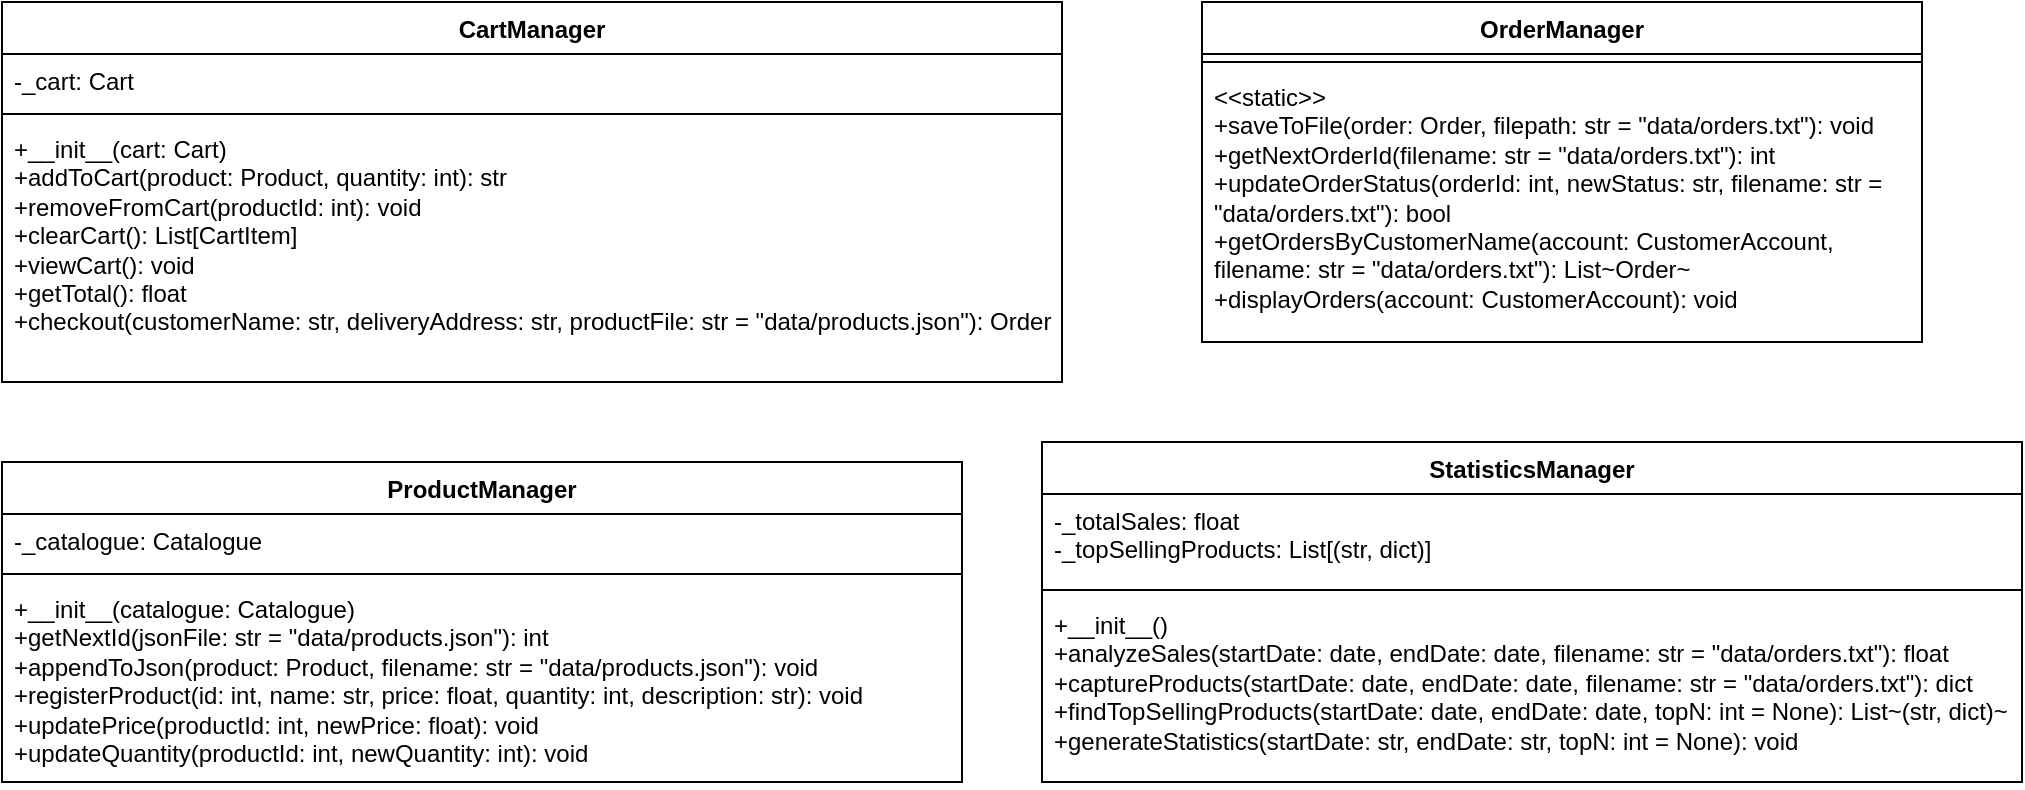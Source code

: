<mxfile version="27.1.4">
  <diagram name="Page-1" id="TML7WdJ68H3W0_PpBcYC">
    <mxGraphModel dx="1042" dy="596" grid="1" gridSize="10" guides="1" tooltips="1" connect="1" arrows="1" fold="1" page="1" pageScale="1" pageWidth="3300" pageHeight="4681" math="0" shadow="0">
      <root>
        <mxCell id="0" />
        <mxCell id="1" parent="0" />
        <mxCell id="qC0tIIis6tYWMkDZhxtg-1" value="CartManager" style="swimlane;fontStyle=1;align=center;verticalAlign=top;childLayout=stackLayout;horizontal=1;startSize=26;horizontalStack=0;resizeParent=1;resizeParentMax=0;resizeLast=0;collapsible=1;marginBottom=0;whiteSpace=wrap;html=1;" vertex="1" parent="1">
          <mxGeometry x="10" y="170" width="530" height="190" as="geometry" />
        </mxCell>
        <mxCell id="qC0tIIis6tYWMkDZhxtg-2" value="-_cart: Cart" style="text;strokeColor=none;fillColor=none;align=left;verticalAlign=top;spacingLeft=4;spacingRight=4;overflow=hidden;rotatable=0;points=[[0,0.5],[1,0.5]];portConstraint=eastwest;whiteSpace=wrap;html=1;" vertex="1" parent="qC0tIIis6tYWMkDZhxtg-1">
          <mxGeometry y="26" width="530" height="26" as="geometry" />
        </mxCell>
        <mxCell id="qC0tIIis6tYWMkDZhxtg-3" value="" style="line;strokeWidth=1;fillColor=none;align=left;verticalAlign=middle;spacingTop=-1;spacingLeft=3;spacingRight=3;rotatable=0;labelPosition=right;points=[];portConstraint=eastwest;strokeColor=inherit;" vertex="1" parent="qC0tIIis6tYWMkDZhxtg-1">
          <mxGeometry y="52" width="530" height="8" as="geometry" />
        </mxCell>
        <mxCell id="qC0tIIis6tYWMkDZhxtg-4" value="&lt;div&gt;+__init__(cart: Cart)&lt;/div&gt;&lt;div&gt;+addToCart(product: Product, quantity: int): str&lt;/div&gt;&lt;div&gt;+removeFromCart(productId: int): void&lt;/div&gt;&lt;div&gt;+clearCart(): List[CartItem]&lt;/div&gt;&lt;div&gt;+viewCart(): void&lt;/div&gt;&lt;div&gt;+getTotal(): float&lt;/div&gt;&lt;div&gt;+checkout(customerName: str, deliveryAddress: str, productFile: str = &quot;data/products.json&quot;): Order&lt;/div&gt;" style="text;strokeColor=none;fillColor=none;align=left;verticalAlign=top;spacingLeft=4;spacingRight=4;overflow=hidden;rotatable=0;points=[[0,0.5],[1,0.5]];portConstraint=eastwest;whiteSpace=wrap;html=1;" vertex="1" parent="qC0tIIis6tYWMkDZhxtg-1">
          <mxGeometry y="60" width="530" height="130" as="geometry" />
        </mxCell>
        <mxCell id="qC0tIIis6tYWMkDZhxtg-5" value="StatisticsManager" style="swimlane;fontStyle=1;align=center;verticalAlign=top;childLayout=stackLayout;horizontal=1;startSize=26;horizontalStack=0;resizeParent=1;resizeParentMax=0;resizeLast=0;collapsible=1;marginBottom=0;whiteSpace=wrap;html=1;" vertex="1" parent="1">
          <mxGeometry x="530" y="390" width="490" height="170" as="geometry" />
        </mxCell>
        <mxCell id="qC0tIIis6tYWMkDZhxtg-6" value="&lt;div&gt;-_totalSales: float&lt;/div&gt;&lt;div&gt;-_topSellingProducts: List[(str, dict)]&lt;/div&gt;" style="text;strokeColor=none;fillColor=none;align=left;verticalAlign=top;spacingLeft=4;spacingRight=4;overflow=hidden;rotatable=0;points=[[0,0.5],[1,0.5]];portConstraint=eastwest;whiteSpace=wrap;html=1;" vertex="1" parent="qC0tIIis6tYWMkDZhxtg-5">
          <mxGeometry y="26" width="490" height="44" as="geometry" />
        </mxCell>
        <mxCell id="qC0tIIis6tYWMkDZhxtg-7" value="" style="line;strokeWidth=1;fillColor=none;align=left;verticalAlign=middle;spacingTop=-1;spacingLeft=3;spacingRight=3;rotatable=0;labelPosition=right;points=[];portConstraint=eastwest;strokeColor=inherit;" vertex="1" parent="qC0tIIis6tYWMkDZhxtg-5">
          <mxGeometry y="70" width="490" height="8" as="geometry" />
        </mxCell>
        <mxCell id="qC0tIIis6tYWMkDZhxtg-8" value="&lt;div&gt;+__init__()&lt;/div&gt;&lt;div&gt;+analyzeSales(startDate: date, endDate: date, filename: str = &quot;data/orders.txt&quot;): float&lt;/div&gt;&lt;div&gt;+captureProducts(startDate: date, endDate: date, filename: str = &quot;data/orders.txt&quot;): dict&lt;/div&gt;&lt;div&gt;+findTopSellingProducts(startDate: date, endDate: date, topN: int = None): List~(str, dict)~&lt;/div&gt;&lt;div&gt;+generateStatistics(startDate: str, endDate: str, topN: int = None): void&lt;/div&gt;" style="text;strokeColor=none;fillColor=none;align=left;verticalAlign=top;spacingLeft=4;spacingRight=4;overflow=hidden;rotatable=0;points=[[0,0.5],[1,0.5]];portConstraint=eastwest;whiteSpace=wrap;html=1;" vertex="1" parent="qC0tIIis6tYWMkDZhxtg-5">
          <mxGeometry y="78" width="490" height="92" as="geometry" />
        </mxCell>
        <mxCell id="qC0tIIis6tYWMkDZhxtg-9" value="OrderManager" style="swimlane;fontStyle=1;align=center;verticalAlign=top;childLayout=stackLayout;horizontal=1;startSize=26;horizontalStack=0;resizeParent=1;resizeParentMax=0;resizeLast=0;collapsible=1;marginBottom=0;whiteSpace=wrap;html=1;" vertex="1" parent="1">
          <mxGeometry x="610" y="170" width="360" height="170" as="geometry" />
        </mxCell>
        <mxCell id="qC0tIIis6tYWMkDZhxtg-11" value="" style="line;strokeWidth=1;fillColor=none;align=left;verticalAlign=middle;spacingTop=-1;spacingLeft=3;spacingRight=3;rotatable=0;labelPosition=right;points=[];portConstraint=eastwest;strokeColor=inherit;" vertex="1" parent="qC0tIIis6tYWMkDZhxtg-9">
          <mxGeometry y="26" width="360" height="8" as="geometry" />
        </mxCell>
        <mxCell id="qC0tIIis6tYWMkDZhxtg-12" value="&lt;div&gt;&amp;lt;&amp;lt;static&amp;gt;&amp;gt;&lt;/div&gt;&lt;div&gt;+saveToFile(order: Order, filepath: str = &quot;data/orders.txt&quot;): void&lt;/div&gt;&lt;div&gt;+getNextOrderId(filename: str = &quot;data/orders.txt&quot;): int&lt;/div&gt;&lt;div&gt;+updateOrderStatus(orderId: int, newStatus: str, filename: str = &quot;data/orders.txt&quot;): bool&lt;/div&gt;&lt;div&gt;+getOrdersByCustomerName(account: CustomerAccount, filename: str = &quot;data/orders.txt&quot;): List~Order~&lt;/div&gt;&lt;div&gt;+displayOrders(account: CustomerAccount): void&lt;/div&gt;" style="text;strokeColor=none;fillColor=none;align=left;verticalAlign=top;spacingLeft=4;spacingRight=4;overflow=hidden;rotatable=0;points=[[0,0.5],[1,0.5]];portConstraint=eastwest;whiteSpace=wrap;html=1;" vertex="1" parent="qC0tIIis6tYWMkDZhxtg-9">
          <mxGeometry y="34" width="360" height="136" as="geometry" />
        </mxCell>
        <mxCell id="qC0tIIis6tYWMkDZhxtg-13" value="ProductManager" style="swimlane;fontStyle=1;align=center;verticalAlign=top;childLayout=stackLayout;horizontal=1;startSize=26;horizontalStack=0;resizeParent=1;resizeParentMax=0;resizeLast=0;collapsible=1;marginBottom=0;whiteSpace=wrap;html=1;" vertex="1" parent="1">
          <mxGeometry x="10" y="400" width="480" height="160" as="geometry" />
        </mxCell>
        <mxCell id="qC0tIIis6tYWMkDZhxtg-14" value="-_catalogue: Catalogue" style="text;strokeColor=none;fillColor=none;align=left;verticalAlign=top;spacingLeft=4;spacingRight=4;overflow=hidden;rotatable=0;points=[[0,0.5],[1,0.5]];portConstraint=eastwest;whiteSpace=wrap;html=1;" vertex="1" parent="qC0tIIis6tYWMkDZhxtg-13">
          <mxGeometry y="26" width="480" height="26" as="geometry" />
        </mxCell>
        <mxCell id="qC0tIIis6tYWMkDZhxtg-15" value="" style="line;strokeWidth=1;fillColor=none;align=left;verticalAlign=middle;spacingTop=-1;spacingLeft=3;spacingRight=3;rotatable=0;labelPosition=right;points=[];portConstraint=eastwest;strokeColor=inherit;" vertex="1" parent="qC0tIIis6tYWMkDZhxtg-13">
          <mxGeometry y="52" width="480" height="8" as="geometry" />
        </mxCell>
        <mxCell id="qC0tIIis6tYWMkDZhxtg-16" value="&lt;div&gt;+__init__(catalogue: Catalogue)&lt;span style=&quot;background-color: transparent; color: light-dark(rgb(0, 0, 0), rgb(255, 255, 255));&quot;&gt;&amp;nbsp; &amp;nbsp; &amp;nbsp; &amp;nbsp;&amp;nbsp;&lt;/span&gt;&lt;/div&gt;&lt;div&gt;&lt;span style=&quot;background-color: transparent; color: light-dark(rgb(0, 0, 0), rgb(255, 255, 255));&quot;&gt;+getNextId(jsonFile: str = &quot;data/products.json&quot;): int&lt;/span&gt;&lt;/div&gt;&lt;div&gt;+appendToJson(product: Product, filename: str = &quot;data/products.json&quot;): void&lt;span style=&quot;background-color: transparent; color: light-dark(rgb(0, 0, 0), rgb(255, 255, 255));&quot;&gt;&amp;nbsp; &amp;nbsp; &amp;nbsp; &amp;nbsp;&amp;nbsp;&lt;/span&gt;&lt;/div&gt;&lt;div&gt;&lt;span style=&quot;background-color: transparent; color: light-dark(rgb(0, 0, 0), rgb(255, 255, 255));&quot;&gt;+registerProduct(id: int, name: str, price: float, quantity: int, description: str): void&lt;/span&gt;&lt;/div&gt;&lt;div&gt;+updatePrice(productId: int, newPrice: float): void&lt;/div&gt;&lt;div&gt;+updateQuantity(productId: int, newQuantity: int): void&lt;/div&gt;" style="text;strokeColor=none;fillColor=none;align=left;verticalAlign=top;spacingLeft=4;spacingRight=4;overflow=hidden;rotatable=0;points=[[0,0.5],[1,0.5]];portConstraint=eastwest;whiteSpace=wrap;html=1;" vertex="1" parent="qC0tIIis6tYWMkDZhxtg-13">
          <mxGeometry y="60" width="480" height="100" as="geometry" />
        </mxCell>
      </root>
    </mxGraphModel>
  </diagram>
</mxfile>
